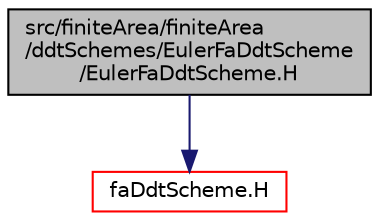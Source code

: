 digraph "src/finiteArea/finiteArea/ddtSchemes/EulerFaDdtScheme/EulerFaDdtScheme.H"
{
  bgcolor="transparent";
  edge [fontname="Helvetica",fontsize="10",labelfontname="Helvetica",labelfontsize="10"];
  node [fontname="Helvetica",fontsize="10",shape=record];
  Node1 [label="src/finiteArea/finiteArea\l/ddtSchemes/EulerFaDdtScheme\l/EulerFaDdtScheme.H",height=0.2,width=0.4,color="black", fillcolor="grey75", style="filled" fontcolor="black"];
  Node1 -> Node2 [color="midnightblue",fontsize="10",style="solid",fontname="Helvetica"];
  Node2 [label="faDdtScheme.H",height=0.2,width=0.4,color="red",URL="$faDdtScheme_8H.html"];
}
